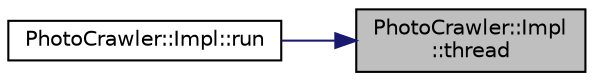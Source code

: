 digraph "PhotoCrawler::Impl::thread"
{
 // LATEX_PDF_SIZE
  edge [fontname="Helvetica",fontsize="10",labelfontname="Helvetica",labelfontsize="10"];
  node [fontname="Helvetica",fontsize="10",shape=record];
  rankdir="RL";
  Node1 [label="PhotoCrawler::Impl\l::thread",height=0.2,width=0.4,color="black", fillcolor="grey75", style="filled", fontcolor="black",tooltip=" "];
  Node1 -> Node2 [dir="back",color="midnightblue",fontsize="10",style="solid",fontname="Helvetica"];
  Node2 [label="PhotoCrawler::Impl::run",height=0.2,width=0.4,color="black", fillcolor="white", style="filled",URL="$struct_photo_crawler_1_1_impl.html#ac84a471ab402e52548601d4f2871c7e9",tooltip=" "];
}
